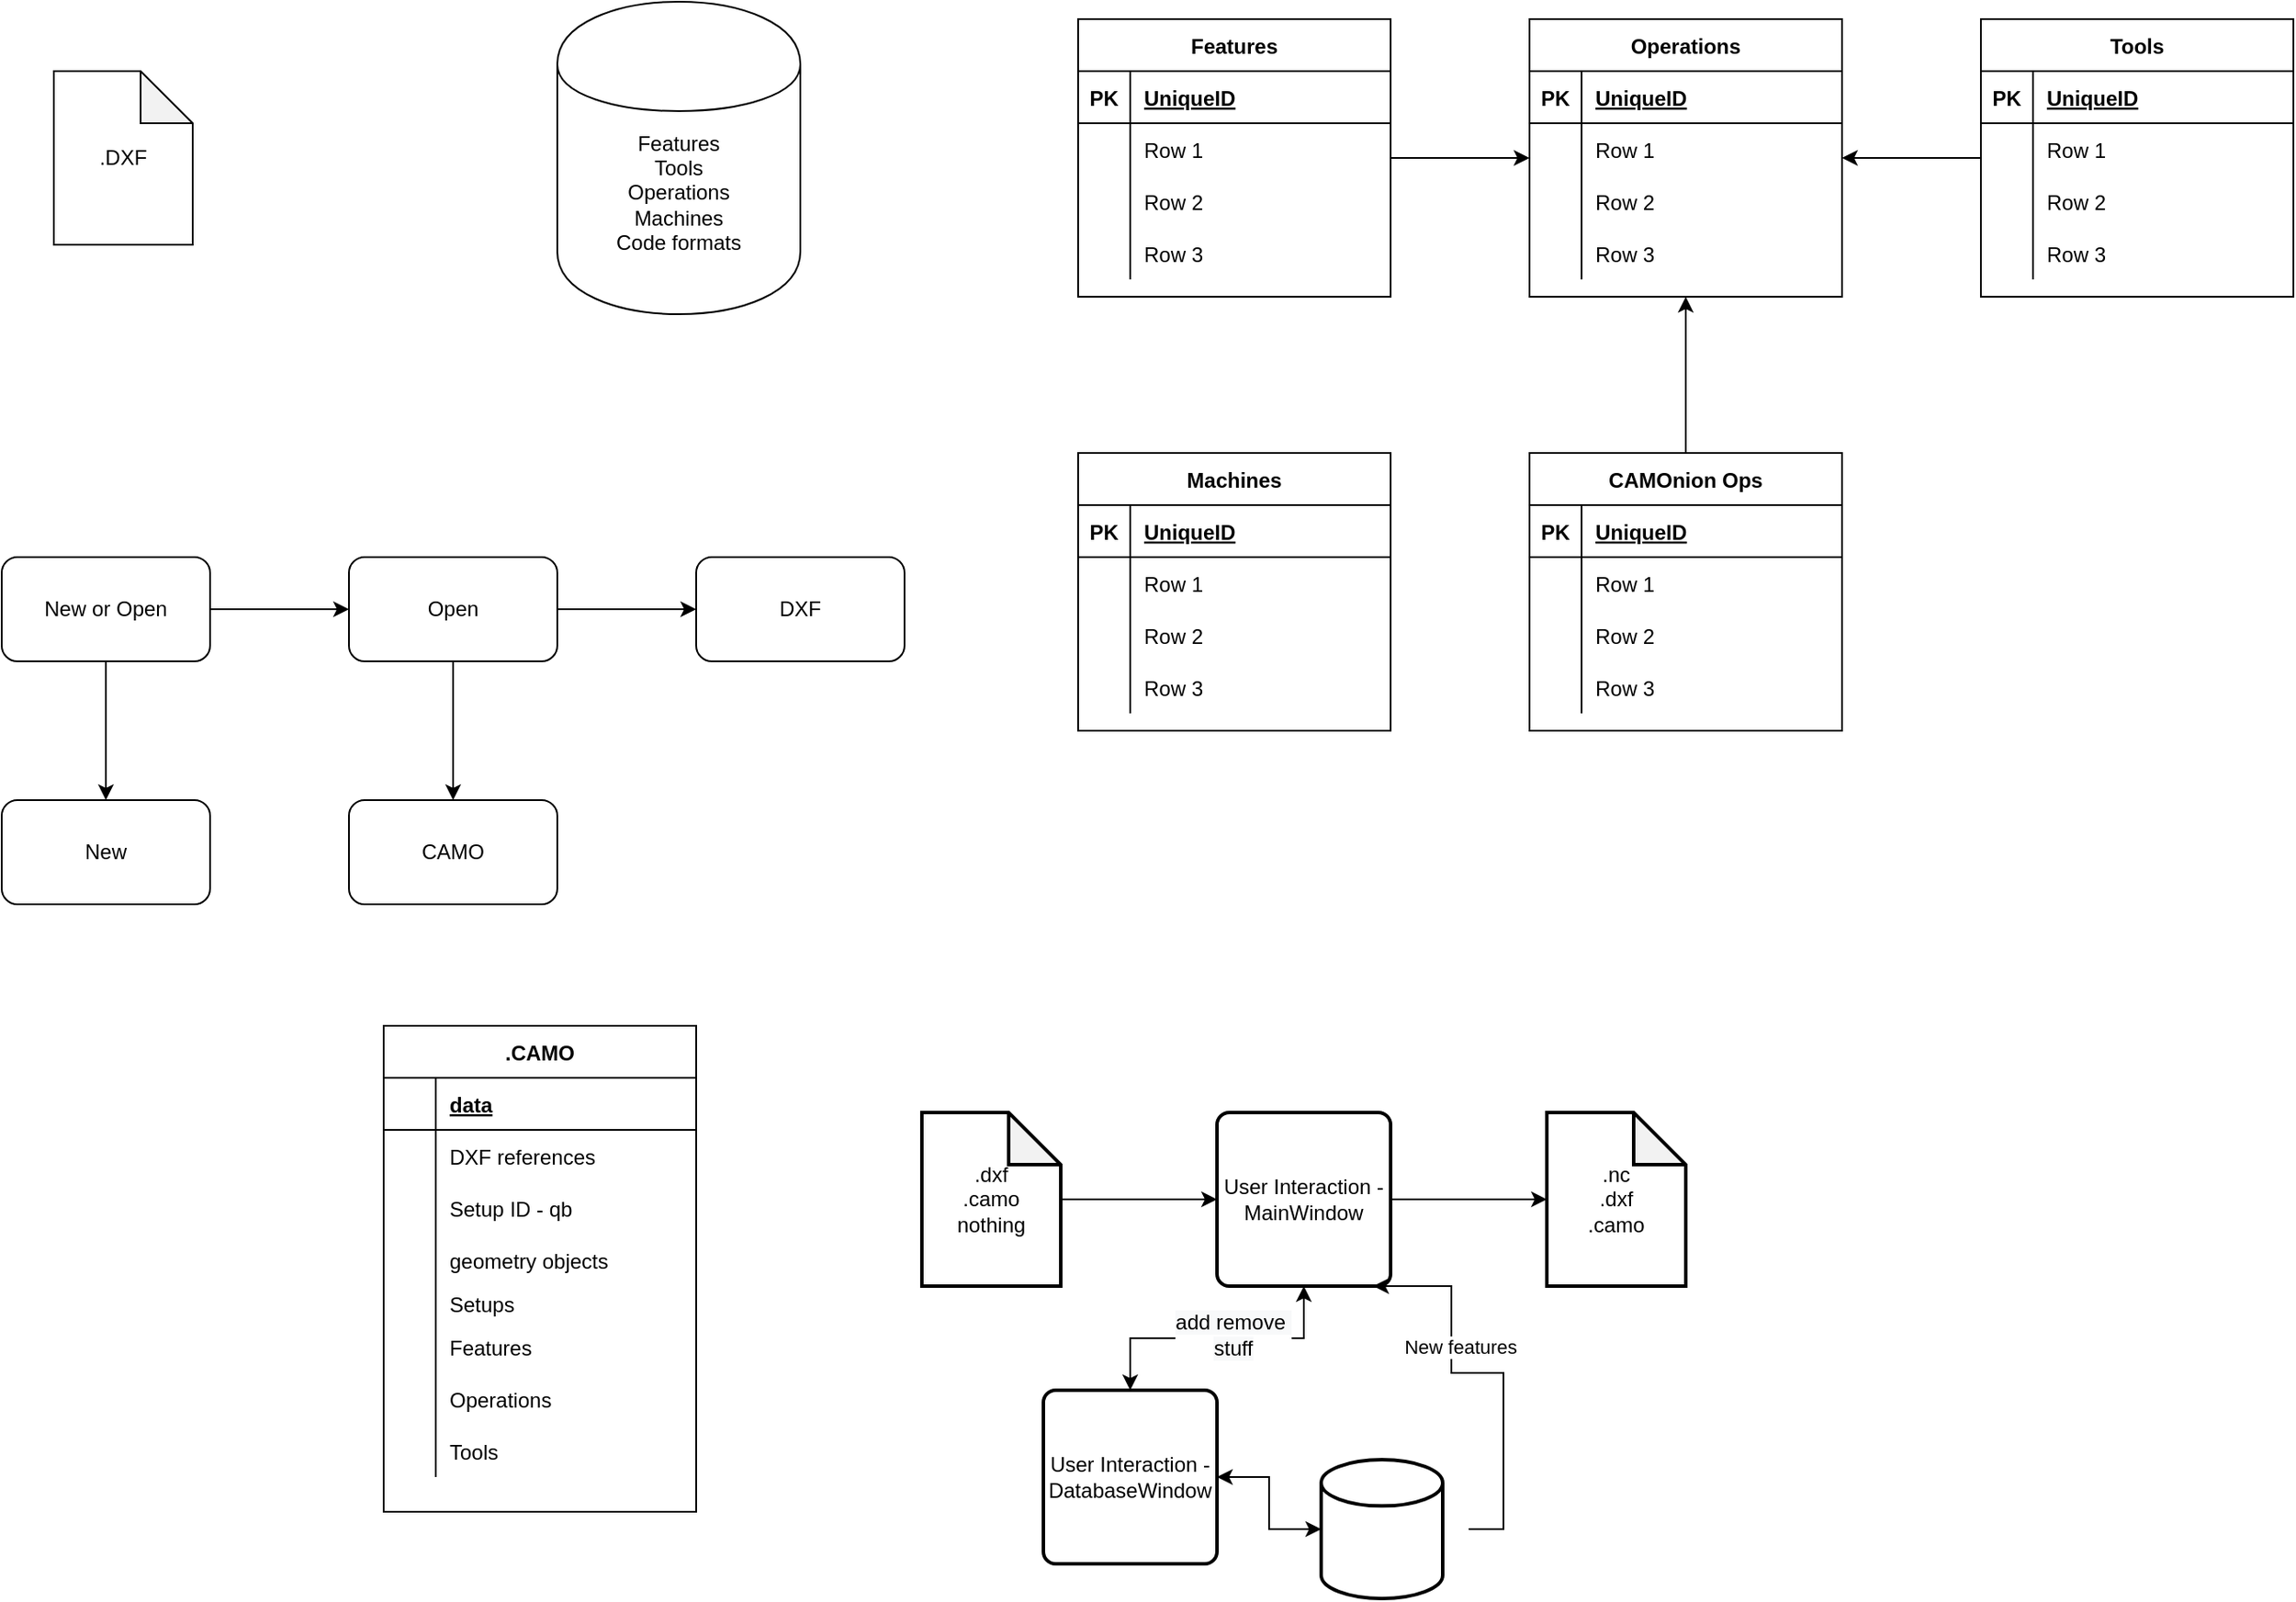 <mxfile version="13.5.3" type="github">
  <diagram id="aj_f1GH7QFkEqT03D7m2" name="Page-1">
    <mxGraphModel dx="1038" dy="547" grid="1" gridSize="10" guides="1" tooltips="1" connect="1" arrows="1" fold="1" page="1" pageScale="1" pageWidth="850" pageHeight="1100" math="0" shadow="0">
      <root>
        <mxCell id="0" />
        <mxCell id="1" parent="0" />
        <mxCell id="OILFMbqtPyrLf8jttxG1-1" value="Features&lt;br&gt;Tools&lt;br&gt;Operations&lt;br&gt;Machines&lt;br&gt;Code formats&lt;br&gt;" style="shape=cylinder;whiteSpace=wrap;html=1;boundedLbl=1;backgroundOutline=1;" parent="1" vertex="1">
          <mxGeometry x="410" y="150" width="140" height="180" as="geometry" />
        </mxCell>
        <mxCell id="OILFMbqtPyrLf8jttxG1-5" value=".DXF" style="shape=note;whiteSpace=wrap;html=1;backgroundOutline=1;darkOpacity=0.05;align=center;" parent="1" vertex="1">
          <mxGeometry x="120" y="190" width="80" height="100" as="geometry" />
        </mxCell>
        <mxCell id="OILFMbqtPyrLf8jttxG1-8" value="" style="edgeStyle=orthogonalEdgeStyle;rounded=0;orthogonalLoop=1;jettySize=auto;html=1;" parent="1" source="OILFMbqtPyrLf8jttxG1-6" target="OILFMbqtPyrLf8jttxG1-7" edge="1">
          <mxGeometry relative="1" as="geometry" />
        </mxCell>
        <mxCell id="OILFMbqtPyrLf8jttxG1-10" value="" style="edgeStyle=orthogonalEdgeStyle;rounded=0;orthogonalLoop=1;jettySize=auto;html=1;" parent="1" source="OILFMbqtPyrLf8jttxG1-6" target="OILFMbqtPyrLf8jttxG1-9" edge="1">
          <mxGeometry relative="1" as="geometry" />
        </mxCell>
        <mxCell id="OILFMbqtPyrLf8jttxG1-6" value="New or Open" style="rounded=1;whiteSpace=wrap;html=1;" parent="1" vertex="1">
          <mxGeometry x="90" y="470" width="120" height="60" as="geometry" />
        </mxCell>
        <mxCell id="OILFMbqtPyrLf8jttxG1-7" value="New" style="rounded=1;whiteSpace=wrap;html=1;" parent="1" vertex="1">
          <mxGeometry x="90" y="610" width="120" height="60" as="geometry" />
        </mxCell>
        <mxCell id="OILFMbqtPyrLf8jttxG1-12" value="" style="edgeStyle=orthogonalEdgeStyle;rounded=0;orthogonalLoop=1;jettySize=auto;html=1;" parent="1" source="OILFMbqtPyrLf8jttxG1-9" target="OILFMbqtPyrLf8jttxG1-11" edge="1">
          <mxGeometry relative="1" as="geometry" />
        </mxCell>
        <mxCell id="OILFMbqtPyrLf8jttxG1-14" value="" style="edgeStyle=orthogonalEdgeStyle;rounded=0;orthogonalLoop=1;jettySize=auto;html=1;" parent="1" source="OILFMbqtPyrLf8jttxG1-9" target="OILFMbqtPyrLf8jttxG1-13" edge="1">
          <mxGeometry relative="1" as="geometry" />
        </mxCell>
        <mxCell id="OILFMbqtPyrLf8jttxG1-9" value="Open" style="whiteSpace=wrap;html=1;rounded=1;" parent="1" vertex="1">
          <mxGeometry x="290" y="470" width="120" height="60" as="geometry" />
        </mxCell>
        <mxCell id="OILFMbqtPyrLf8jttxG1-11" value="DXF" style="whiteSpace=wrap;html=1;rounded=1;" parent="1" vertex="1">
          <mxGeometry x="490" y="470" width="120" height="60" as="geometry" />
        </mxCell>
        <mxCell id="OILFMbqtPyrLf8jttxG1-13" value="CAMO" style="whiteSpace=wrap;html=1;rounded=1;" parent="1" vertex="1">
          <mxGeometry x="290" y="610" width="120" height="60" as="geometry" />
        </mxCell>
        <mxCell id="OILFMbqtPyrLf8jttxG1-83" value="Tools" style="shape=table;startSize=30;container=1;collapsible=1;childLayout=tableLayout;fixedRows=1;rowLines=0;fontStyle=1;align=center;resizeLast=1;" parent="1" vertex="1">
          <mxGeometry x="1230" y="160" width="180" height="160" as="geometry" />
        </mxCell>
        <mxCell id="OILFMbqtPyrLf8jttxG1-84" value="" style="shape=partialRectangle;collapsible=0;dropTarget=0;pointerEvents=0;fillColor=none;top=0;left=0;bottom=1;right=0;points=[[0,0.5],[1,0.5]];portConstraint=eastwest;" parent="OILFMbqtPyrLf8jttxG1-83" vertex="1">
          <mxGeometry y="30" width="180" height="30" as="geometry" />
        </mxCell>
        <mxCell id="OILFMbqtPyrLf8jttxG1-85" value="PK" style="shape=partialRectangle;connectable=0;fillColor=none;top=0;left=0;bottom=0;right=0;fontStyle=1;overflow=hidden;" parent="OILFMbqtPyrLf8jttxG1-84" vertex="1">
          <mxGeometry width="30" height="30" as="geometry" />
        </mxCell>
        <mxCell id="OILFMbqtPyrLf8jttxG1-86" value="UniqueID" style="shape=partialRectangle;connectable=0;fillColor=none;top=0;left=0;bottom=0;right=0;align=left;spacingLeft=6;fontStyle=5;overflow=hidden;" parent="OILFMbqtPyrLf8jttxG1-84" vertex="1">
          <mxGeometry x="30" width="150" height="30" as="geometry" />
        </mxCell>
        <mxCell id="OILFMbqtPyrLf8jttxG1-87" value="" style="shape=partialRectangle;collapsible=0;dropTarget=0;pointerEvents=0;fillColor=none;top=0;left=0;bottom=0;right=0;points=[[0,0.5],[1,0.5]];portConstraint=eastwest;" parent="OILFMbqtPyrLf8jttxG1-83" vertex="1">
          <mxGeometry y="60" width="180" height="30" as="geometry" />
        </mxCell>
        <mxCell id="OILFMbqtPyrLf8jttxG1-88" value="" style="shape=partialRectangle;connectable=0;fillColor=none;top=0;left=0;bottom=0;right=0;editable=1;overflow=hidden;" parent="OILFMbqtPyrLf8jttxG1-87" vertex="1">
          <mxGeometry width="30" height="30" as="geometry" />
        </mxCell>
        <mxCell id="OILFMbqtPyrLf8jttxG1-89" value="Row 1" style="shape=partialRectangle;connectable=0;fillColor=none;top=0;left=0;bottom=0;right=0;align=left;spacingLeft=6;overflow=hidden;" parent="OILFMbqtPyrLf8jttxG1-87" vertex="1">
          <mxGeometry x="30" width="150" height="30" as="geometry" />
        </mxCell>
        <mxCell id="OILFMbqtPyrLf8jttxG1-90" value="" style="shape=partialRectangle;collapsible=0;dropTarget=0;pointerEvents=0;fillColor=none;top=0;left=0;bottom=0;right=0;points=[[0,0.5],[1,0.5]];portConstraint=eastwest;" parent="OILFMbqtPyrLf8jttxG1-83" vertex="1">
          <mxGeometry y="90" width="180" height="30" as="geometry" />
        </mxCell>
        <mxCell id="OILFMbqtPyrLf8jttxG1-91" value="" style="shape=partialRectangle;connectable=0;fillColor=none;top=0;left=0;bottom=0;right=0;editable=1;overflow=hidden;" parent="OILFMbqtPyrLf8jttxG1-90" vertex="1">
          <mxGeometry width="30" height="30" as="geometry" />
        </mxCell>
        <mxCell id="OILFMbqtPyrLf8jttxG1-92" value="Row 2" style="shape=partialRectangle;connectable=0;fillColor=none;top=0;left=0;bottom=0;right=0;align=left;spacingLeft=6;overflow=hidden;" parent="OILFMbqtPyrLf8jttxG1-90" vertex="1">
          <mxGeometry x="30" width="150" height="30" as="geometry" />
        </mxCell>
        <mxCell id="OILFMbqtPyrLf8jttxG1-93" value="" style="shape=partialRectangle;collapsible=0;dropTarget=0;pointerEvents=0;fillColor=none;top=0;left=0;bottom=0;right=0;points=[[0,0.5],[1,0.5]];portConstraint=eastwest;" parent="OILFMbqtPyrLf8jttxG1-83" vertex="1">
          <mxGeometry y="120" width="180" height="30" as="geometry" />
        </mxCell>
        <mxCell id="OILFMbqtPyrLf8jttxG1-94" value="" style="shape=partialRectangle;connectable=0;fillColor=none;top=0;left=0;bottom=0;right=0;editable=1;overflow=hidden;" parent="OILFMbqtPyrLf8jttxG1-93" vertex="1">
          <mxGeometry width="30" height="30" as="geometry" />
        </mxCell>
        <mxCell id="OILFMbqtPyrLf8jttxG1-95" value="Row 3" style="shape=partialRectangle;connectable=0;fillColor=none;top=0;left=0;bottom=0;right=0;align=left;spacingLeft=6;overflow=hidden;" parent="OILFMbqtPyrLf8jttxG1-93" vertex="1">
          <mxGeometry x="30" width="150" height="30" as="geometry" />
        </mxCell>
        <mxCell id="OILFMbqtPyrLf8jttxG1-20" value=".CAMO" style="shape=table;startSize=30;container=1;collapsible=1;childLayout=tableLayout;fixedRows=1;rowLines=0;fontStyle=1;align=center;resizeLast=1;" parent="1" vertex="1">
          <mxGeometry x="310" y="740" width="180" height="280" as="geometry" />
        </mxCell>
        <mxCell id="OILFMbqtPyrLf8jttxG1-21" value="" style="shape=partialRectangle;collapsible=0;dropTarget=0;pointerEvents=0;fillColor=none;top=0;left=0;bottom=1;right=0;points=[[0,0.5],[1,0.5]];portConstraint=eastwest;" parent="OILFMbqtPyrLf8jttxG1-20" vertex="1">
          <mxGeometry y="30" width="180" height="30" as="geometry" />
        </mxCell>
        <mxCell id="OILFMbqtPyrLf8jttxG1-22" value="" style="shape=partialRectangle;connectable=0;fillColor=none;top=0;left=0;bottom=0;right=0;fontStyle=1;overflow=hidden;" parent="OILFMbqtPyrLf8jttxG1-21" vertex="1">
          <mxGeometry width="30" height="30" as="geometry" />
        </mxCell>
        <mxCell id="OILFMbqtPyrLf8jttxG1-23" value="data" style="shape=partialRectangle;connectable=0;fillColor=none;top=0;left=0;bottom=0;right=0;align=left;spacingLeft=6;fontStyle=5;overflow=hidden;" parent="OILFMbqtPyrLf8jttxG1-21" vertex="1">
          <mxGeometry x="30" width="150" height="30" as="geometry" />
        </mxCell>
        <mxCell id="OILFMbqtPyrLf8jttxG1-27" value="" style="shape=partialRectangle;collapsible=0;dropTarget=0;pointerEvents=0;fillColor=none;top=0;left=0;bottom=0;right=0;points=[[0,0.5],[1,0.5]];portConstraint=eastwest;" parent="OILFMbqtPyrLf8jttxG1-20" vertex="1">
          <mxGeometry y="60" width="180" height="30" as="geometry" />
        </mxCell>
        <mxCell id="OILFMbqtPyrLf8jttxG1-28" value="" style="shape=partialRectangle;connectable=0;fillColor=none;top=0;left=0;bottom=0;right=0;editable=1;overflow=hidden;" parent="OILFMbqtPyrLf8jttxG1-27" vertex="1">
          <mxGeometry width="30" height="30" as="geometry" />
        </mxCell>
        <mxCell id="OILFMbqtPyrLf8jttxG1-29" value="DXF references" style="shape=partialRectangle;connectable=0;fillColor=none;top=0;left=0;bottom=0;right=0;align=left;spacingLeft=6;overflow=hidden;" parent="OILFMbqtPyrLf8jttxG1-27" vertex="1">
          <mxGeometry x="30" width="150" height="30" as="geometry" />
        </mxCell>
        <mxCell id="OILFMbqtPyrLf8jttxG1-44" value="" style="shape=partialRectangle;collapsible=0;dropTarget=0;pointerEvents=0;fillColor=none;top=0;left=0;bottom=0;right=0;points=[[0,0.5],[1,0.5]];portConstraint=eastwest;" parent="OILFMbqtPyrLf8jttxG1-20" vertex="1">
          <mxGeometry y="90" width="180" height="30" as="geometry" />
        </mxCell>
        <mxCell id="OILFMbqtPyrLf8jttxG1-45" value="" style="shape=partialRectangle;connectable=0;fillColor=none;top=0;left=0;bottom=0;right=0;editable=1;overflow=hidden;" parent="OILFMbqtPyrLf8jttxG1-44" vertex="1">
          <mxGeometry width="30" height="30" as="geometry" />
        </mxCell>
        <mxCell id="OILFMbqtPyrLf8jttxG1-46" value="Setup ID - qb" style="shape=partialRectangle;connectable=0;fillColor=none;top=0;left=0;bottom=0;right=0;align=left;spacingLeft=6;overflow=hidden;" parent="OILFMbqtPyrLf8jttxG1-44" vertex="1">
          <mxGeometry x="30" width="150" height="30" as="geometry" />
        </mxCell>
        <mxCell id="OILFMbqtPyrLf8jttxG1-30" value="" style="shape=partialRectangle;collapsible=0;dropTarget=0;pointerEvents=0;fillColor=none;top=0;left=0;bottom=0;right=0;points=[[0,0.5],[1,0.5]];portConstraint=eastwest;" parent="OILFMbqtPyrLf8jttxG1-20" vertex="1">
          <mxGeometry y="120" width="180" height="30" as="geometry" />
        </mxCell>
        <mxCell id="OILFMbqtPyrLf8jttxG1-31" value="" style="shape=partialRectangle;connectable=0;fillColor=none;top=0;left=0;bottom=0;right=0;editable=1;overflow=hidden;" parent="OILFMbqtPyrLf8jttxG1-30" vertex="1">
          <mxGeometry width="30" height="30" as="geometry" />
        </mxCell>
        <mxCell id="OILFMbqtPyrLf8jttxG1-32" value="geometry objects" style="shape=partialRectangle;connectable=0;fillColor=none;top=0;left=0;bottom=0;right=0;align=left;spacingLeft=6;overflow=hidden;" parent="OILFMbqtPyrLf8jttxG1-30" vertex="1">
          <mxGeometry x="30" width="150" height="30" as="geometry" />
        </mxCell>
        <mxCell id="OILFMbqtPyrLf8jttxG1-24" value="" style="shape=partialRectangle;collapsible=0;dropTarget=0;pointerEvents=0;fillColor=none;top=0;left=0;bottom=0;right=0;points=[[0,0.5],[1,0.5]];portConstraint=eastwest;" parent="OILFMbqtPyrLf8jttxG1-20" vertex="1">
          <mxGeometry y="150" width="180" height="20" as="geometry" />
        </mxCell>
        <mxCell id="OILFMbqtPyrLf8jttxG1-25" value="" style="shape=partialRectangle;connectable=0;fillColor=none;top=0;left=0;bottom=0;right=0;editable=1;overflow=hidden;" parent="OILFMbqtPyrLf8jttxG1-24" vertex="1">
          <mxGeometry width="30" height="20" as="geometry" />
        </mxCell>
        <mxCell id="OILFMbqtPyrLf8jttxG1-26" value="Setups" style="shape=partialRectangle;connectable=0;fillColor=none;top=0;left=0;bottom=0;right=0;align=left;spacingLeft=6;overflow=hidden;" parent="OILFMbqtPyrLf8jttxG1-24" vertex="1">
          <mxGeometry x="30" width="150" height="20" as="geometry" />
        </mxCell>
        <mxCell id="OILFMbqtPyrLf8jttxG1-35" value="" style="shape=partialRectangle;collapsible=0;dropTarget=0;pointerEvents=0;fillColor=none;top=0;left=0;bottom=0;right=0;points=[[0,0.5],[1,0.5]];portConstraint=eastwest;" parent="OILFMbqtPyrLf8jttxG1-20" vertex="1">
          <mxGeometry y="170" width="180" height="30" as="geometry" />
        </mxCell>
        <mxCell id="OILFMbqtPyrLf8jttxG1-36" value="" style="shape=partialRectangle;connectable=0;fillColor=none;top=0;left=0;bottom=0;right=0;editable=1;overflow=hidden;" parent="OILFMbqtPyrLf8jttxG1-35" vertex="1">
          <mxGeometry width="30" height="30" as="geometry" />
        </mxCell>
        <mxCell id="OILFMbqtPyrLf8jttxG1-37" value="Features" style="shape=partialRectangle;connectable=0;fillColor=none;top=0;left=0;bottom=0;right=0;align=left;spacingLeft=6;overflow=hidden;" parent="OILFMbqtPyrLf8jttxG1-35" vertex="1">
          <mxGeometry x="30" width="150" height="30" as="geometry" />
        </mxCell>
        <mxCell id="OILFMbqtPyrLf8jttxG1-38" value="" style="shape=partialRectangle;collapsible=0;dropTarget=0;pointerEvents=0;fillColor=none;top=0;left=0;bottom=0;right=0;points=[[0,0.5],[1,0.5]];portConstraint=eastwest;" parent="OILFMbqtPyrLf8jttxG1-20" vertex="1">
          <mxGeometry y="200" width="180" height="30" as="geometry" />
        </mxCell>
        <mxCell id="OILFMbqtPyrLf8jttxG1-39" value="" style="shape=partialRectangle;connectable=0;fillColor=none;top=0;left=0;bottom=0;right=0;editable=1;overflow=hidden;" parent="OILFMbqtPyrLf8jttxG1-38" vertex="1">
          <mxGeometry width="30" height="30" as="geometry" />
        </mxCell>
        <mxCell id="OILFMbqtPyrLf8jttxG1-40" value="Operations" style="shape=partialRectangle;connectable=0;fillColor=none;top=0;left=0;bottom=0;right=0;align=left;spacingLeft=6;overflow=hidden;" parent="OILFMbqtPyrLf8jttxG1-38" vertex="1">
          <mxGeometry x="30" width="150" height="30" as="geometry" />
        </mxCell>
        <mxCell id="OILFMbqtPyrLf8jttxG1-41" value="" style="shape=partialRectangle;collapsible=0;dropTarget=0;pointerEvents=0;fillColor=none;top=0;left=0;bottom=0;right=0;points=[[0,0.5],[1,0.5]];portConstraint=eastwest;" parent="OILFMbqtPyrLf8jttxG1-20" vertex="1">
          <mxGeometry y="230" width="180" height="30" as="geometry" />
        </mxCell>
        <mxCell id="OILFMbqtPyrLf8jttxG1-42" value="" style="shape=partialRectangle;connectable=0;fillColor=none;top=0;left=0;bottom=0;right=0;editable=1;overflow=hidden;" parent="OILFMbqtPyrLf8jttxG1-41" vertex="1">
          <mxGeometry width="30" height="30" as="geometry" />
        </mxCell>
        <mxCell id="OILFMbqtPyrLf8jttxG1-43" value="Tools" style="shape=partialRectangle;connectable=0;fillColor=none;top=0;left=0;bottom=0;right=0;align=left;spacingLeft=6;overflow=hidden;" parent="OILFMbqtPyrLf8jttxG1-41" vertex="1">
          <mxGeometry x="30" width="150" height="30" as="geometry" />
        </mxCell>
        <mxCell id="OILFMbqtPyrLf8jttxG1-79" value="" style="edgeStyle=orthogonalEdgeStyle;rounded=0;orthogonalLoop=1;jettySize=auto;html=1;" parent="1" source="OILFMbqtPyrLf8jttxG1-53" target="OILFMbqtPyrLf8jttxG1-66" edge="1">
          <mxGeometry relative="1" as="geometry" />
        </mxCell>
        <mxCell id="OILFMbqtPyrLf8jttxG1-53" value="Features" style="shape=table;startSize=30;container=1;collapsible=1;childLayout=tableLayout;fixedRows=1;rowLines=0;fontStyle=1;align=center;resizeLast=1;" parent="1" vertex="1">
          <mxGeometry x="710" y="160" width="180" height="160" as="geometry" />
        </mxCell>
        <mxCell id="OILFMbqtPyrLf8jttxG1-54" value="" style="shape=partialRectangle;collapsible=0;dropTarget=0;pointerEvents=0;fillColor=none;top=0;left=0;bottom=1;right=0;points=[[0,0.5],[1,0.5]];portConstraint=eastwest;" parent="OILFMbqtPyrLf8jttxG1-53" vertex="1">
          <mxGeometry y="30" width="180" height="30" as="geometry" />
        </mxCell>
        <mxCell id="OILFMbqtPyrLf8jttxG1-55" value="PK" style="shape=partialRectangle;connectable=0;fillColor=none;top=0;left=0;bottom=0;right=0;fontStyle=1;overflow=hidden;" parent="OILFMbqtPyrLf8jttxG1-54" vertex="1">
          <mxGeometry width="30" height="30" as="geometry" />
        </mxCell>
        <mxCell id="OILFMbqtPyrLf8jttxG1-56" value="UniqueID" style="shape=partialRectangle;connectable=0;fillColor=none;top=0;left=0;bottom=0;right=0;align=left;spacingLeft=6;fontStyle=5;overflow=hidden;" parent="OILFMbqtPyrLf8jttxG1-54" vertex="1">
          <mxGeometry x="30" width="150" height="30" as="geometry" />
        </mxCell>
        <mxCell id="OILFMbqtPyrLf8jttxG1-57" value="" style="shape=partialRectangle;collapsible=0;dropTarget=0;pointerEvents=0;fillColor=none;top=0;left=0;bottom=0;right=0;points=[[0,0.5],[1,0.5]];portConstraint=eastwest;" parent="OILFMbqtPyrLf8jttxG1-53" vertex="1">
          <mxGeometry y="60" width="180" height="30" as="geometry" />
        </mxCell>
        <mxCell id="OILFMbqtPyrLf8jttxG1-58" value="" style="shape=partialRectangle;connectable=0;fillColor=none;top=0;left=0;bottom=0;right=0;editable=1;overflow=hidden;" parent="OILFMbqtPyrLf8jttxG1-57" vertex="1">
          <mxGeometry width="30" height="30" as="geometry" />
        </mxCell>
        <mxCell id="OILFMbqtPyrLf8jttxG1-59" value="Row 1" style="shape=partialRectangle;connectable=0;fillColor=none;top=0;left=0;bottom=0;right=0;align=left;spacingLeft=6;overflow=hidden;" parent="OILFMbqtPyrLf8jttxG1-57" vertex="1">
          <mxGeometry x="30" width="150" height="30" as="geometry" />
        </mxCell>
        <mxCell id="OILFMbqtPyrLf8jttxG1-60" value="" style="shape=partialRectangle;collapsible=0;dropTarget=0;pointerEvents=0;fillColor=none;top=0;left=0;bottom=0;right=0;points=[[0,0.5],[1,0.5]];portConstraint=eastwest;" parent="OILFMbqtPyrLf8jttxG1-53" vertex="1">
          <mxGeometry y="90" width="180" height="30" as="geometry" />
        </mxCell>
        <mxCell id="OILFMbqtPyrLf8jttxG1-61" value="" style="shape=partialRectangle;connectable=0;fillColor=none;top=0;left=0;bottom=0;right=0;editable=1;overflow=hidden;" parent="OILFMbqtPyrLf8jttxG1-60" vertex="1">
          <mxGeometry width="30" height="30" as="geometry" />
        </mxCell>
        <mxCell id="OILFMbqtPyrLf8jttxG1-62" value="Row 2" style="shape=partialRectangle;connectable=0;fillColor=none;top=0;left=0;bottom=0;right=0;align=left;spacingLeft=6;overflow=hidden;" parent="OILFMbqtPyrLf8jttxG1-60" vertex="1">
          <mxGeometry x="30" width="150" height="30" as="geometry" />
        </mxCell>
        <mxCell id="OILFMbqtPyrLf8jttxG1-63" value="" style="shape=partialRectangle;collapsible=0;dropTarget=0;pointerEvents=0;fillColor=none;top=0;left=0;bottom=0;right=0;points=[[0,0.5],[1,0.5]];portConstraint=eastwest;" parent="OILFMbqtPyrLf8jttxG1-53" vertex="1">
          <mxGeometry y="120" width="180" height="30" as="geometry" />
        </mxCell>
        <mxCell id="OILFMbqtPyrLf8jttxG1-64" value="" style="shape=partialRectangle;connectable=0;fillColor=none;top=0;left=0;bottom=0;right=0;editable=1;overflow=hidden;" parent="OILFMbqtPyrLf8jttxG1-63" vertex="1">
          <mxGeometry width="30" height="30" as="geometry" />
        </mxCell>
        <mxCell id="OILFMbqtPyrLf8jttxG1-65" value="Row 3" style="shape=partialRectangle;connectable=0;fillColor=none;top=0;left=0;bottom=0;right=0;align=left;spacingLeft=6;overflow=hidden;" parent="OILFMbqtPyrLf8jttxG1-63" vertex="1">
          <mxGeometry x="30" width="150" height="30" as="geometry" />
        </mxCell>
        <mxCell id="OILFMbqtPyrLf8jttxG1-66" value="Operations" style="shape=table;startSize=30;container=1;collapsible=1;childLayout=tableLayout;fixedRows=1;rowLines=0;fontStyle=1;align=center;resizeLast=1;" parent="1" vertex="1">
          <mxGeometry x="970" y="160" width="180" height="160" as="geometry" />
        </mxCell>
        <mxCell id="OILFMbqtPyrLf8jttxG1-67" value="" style="shape=partialRectangle;collapsible=0;dropTarget=0;pointerEvents=0;fillColor=none;top=0;left=0;bottom=1;right=0;points=[[0,0.5],[1,0.5]];portConstraint=eastwest;" parent="OILFMbqtPyrLf8jttxG1-66" vertex="1">
          <mxGeometry y="30" width="180" height="30" as="geometry" />
        </mxCell>
        <mxCell id="OILFMbqtPyrLf8jttxG1-68" value="PK" style="shape=partialRectangle;connectable=0;fillColor=none;top=0;left=0;bottom=0;right=0;fontStyle=1;overflow=hidden;" parent="OILFMbqtPyrLf8jttxG1-67" vertex="1">
          <mxGeometry width="30" height="30" as="geometry" />
        </mxCell>
        <mxCell id="OILFMbqtPyrLf8jttxG1-69" value="UniqueID" style="shape=partialRectangle;connectable=0;fillColor=none;top=0;left=0;bottom=0;right=0;align=left;spacingLeft=6;fontStyle=5;overflow=hidden;" parent="OILFMbqtPyrLf8jttxG1-67" vertex="1">
          <mxGeometry x="30" width="150" height="30" as="geometry" />
        </mxCell>
        <mxCell id="OILFMbqtPyrLf8jttxG1-70" value="" style="shape=partialRectangle;collapsible=0;dropTarget=0;pointerEvents=0;fillColor=none;top=0;left=0;bottom=0;right=0;points=[[0,0.5],[1,0.5]];portConstraint=eastwest;" parent="OILFMbqtPyrLf8jttxG1-66" vertex="1">
          <mxGeometry y="60" width="180" height="30" as="geometry" />
        </mxCell>
        <mxCell id="OILFMbqtPyrLf8jttxG1-71" value="" style="shape=partialRectangle;connectable=0;fillColor=none;top=0;left=0;bottom=0;right=0;editable=1;overflow=hidden;" parent="OILFMbqtPyrLf8jttxG1-70" vertex="1">
          <mxGeometry width="30" height="30" as="geometry" />
        </mxCell>
        <mxCell id="OILFMbqtPyrLf8jttxG1-72" value="Row 1" style="shape=partialRectangle;connectable=0;fillColor=none;top=0;left=0;bottom=0;right=0;align=left;spacingLeft=6;overflow=hidden;" parent="OILFMbqtPyrLf8jttxG1-70" vertex="1">
          <mxGeometry x="30" width="150" height="30" as="geometry" />
        </mxCell>
        <mxCell id="OILFMbqtPyrLf8jttxG1-73" value="" style="shape=partialRectangle;collapsible=0;dropTarget=0;pointerEvents=0;fillColor=none;top=0;left=0;bottom=0;right=0;points=[[0,0.5],[1,0.5]];portConstraint=eastwest;" parent="OILFMbqtPyrLf8jttxG1-66" vertex="1">
          <mxGeometry y="90" width="180" height="30" as="geometry" />
        </mxCell>
        <mxCell id="OILFMbqtPyrLf8jttxG1-74" value="" style="shape=partialRectangle;connectable=0;fillColor=none;top=0;left=0;bottom=0;right=0;editable=1;overflow=hidden;" parent="OILFMbqtPyrLf8jttxG1-73" vertex="1">
          <mxGeometry width="30" height="30" as="geometry" />
        </mxCell>
        <mxCell id="OILFMbqtPyrLf8jttxG1-75" value="Row 2" style="shape=partialRectangle;connectable=0;fillColor=none;top=0;left=0;bottom=0;right=0;align=left;spacingLeft=6;overflow=hidden;" parent="OILFMbqtPyrLf8jttxG1-73" vertex="1">
          <mxGeometry x="30" width="150" height="30" as="geometry" />
        </mxCell>
        <mxCell id="OILFMbqtPyrLf8jttxG1-76" value="" style="shape=partialRectangle;collapsible=0;dropTarget=0;pointerEvents=0;fillColor=none;top=0;left=0;bottom=0;right=0;points=[[0,0.5],[1,0.5]];portConstraint=eastwest;" parent="OILFMbqtPyrLf8jttxG1-66" vertex="1">
          <mxGeometry y="120" width="180" height="30" as="geometry" />
        </mxCell>
        <mxCell id="OILFMbqtPyrLf8jttxG1-77" value="" style="shape=partialRectangle;connectable=0;fillColor=none;top=0;left=0;bottom=0;right=0;editable=1;overflow=hidden;" parent="OILFMbqtPyrLf8jttxG1-76" vertex="1">
          <mxGeometry width="30" height="30" as="geometry" />
        </mxCell>
        <mxCell id="OILFMbqtPyrLf8jttxG1-78" value="Row 3" style="shape=partialRectangle;connectable=0;fillColor=none;top=0;left=0;bottom=0;right=0;align=left;spacingLeft=6;overflow=hidden;" parent="OILFMbqtPyrLf8jttxG1-76" vertex="1">
          <mxGeometry x="30" width="150" height="30" as="geometry" />
        </mxCell>
        <mxCell id="OILFMbqtPyrLf8jttxG1-96" style="edgeStyle=orthogonalEdgeStyle;rounded=0;orthogonalLoop=1;jettySize=auto;html=1;" parent="1" target="OILFMbqtPyrLf8jttxG1-66" edge="1">
          <mxGeometry relative="1" as="geometry">
            <mxPoint x="1230" y="240" as="sourcePoint" />
            <Array as="points">
              <mxPoint x="1230" y="240" />
            </Array>
          </mxGeometry>
        </mxCell>
        <mxCell id="OILFMbqtPyrLf8jttxG1-110" style="edgeStyle=orthogonalEdgeStyle;rounded=0;orthogonalLoop=1;jettySize=auto;html=1;exitX=0.5;exitY=0;exitDx=0;exitDy=0;entryX=0.5;entryY=1;entryDx=0;entryDy=0;" parent="1" source="OILFMbqtPyrLf8jttxG1-97" target="OILFMbqtPyrLf8jttxG1-66" edge="1">
          <mxGeometry relative="1" as="geometry" />
        </mxCell>
        <mxCell id="OILFMbqtPyrLf8jttxG1-97" value="CAMOnion Ops" style="shape=table;startSize=30;container=1;collapsible=1;childLayout=tableLayout;fixedRows=1;rowLines=0;fontStyle=1;align=center;resizeLast=1;" parent="1" vertex="1">
          <mxGeometry x="970" y="410" width="180" height="160" as="geometry" />
        </mxCell>
        <mxCell id="OILFMbqtPyrLf8jttxG1-98" value="" style="shape=partialRectangle;collapsible=0;dropTarget=0;pointerEvents=0;fillColor=none;top=0;left=0;bottom=1;right=0;points=[[0,0.5],[1,0.5]];portConstraint=eastwest;" parent="OILFMbqtPyrLf8jttxG1-97" vertex="1">
          <mxGeometry y="30" width="180" height="30" as="geometry" />
        </mxCell>
        <mxCell id="OILFMbqtPyrLf8jttxG1-99" value="PK" style="shape=partialRectangle;connectable=0;fillColor=none;top=0;left=0;bottom=0;right=0;fontStyle=1;overflow=hidden;" parent="OILFMbqtPyrLf8jttxG1-98" vertex="1">
          <mxGeometry width="30" height="30" as="geometry" />
        </mxCell>
        <mxCell id="OILFMbqtPyrLf8jttxG1-100" value="UniqueID" style="shape=partialRectangle;connectable=0;fillColor=none;top=0;left=0;bottom=0;right=0;align=left;spacingLeft=6;fontStyle=5;overflow=hidden;" parent="OILFMbqtPyrLf8jttxG1-98" vertex="1">
          <mxGeometry x="30" width="150" height="30" as="geometry" />
        </mxCell>
        <mxCell id="OILFMbqtPyrLf8jttxG1-101" value="" style="shape=partialRectangle;collapsible=0;dropTarget=0;pointerEvents=0;fillColor=none;top=0;left=0;bottom=0;right=0;points=[[0,0.5],[1,0.5]];portConstraint=eastwest;" parent="OILFMbqtPyrLf8jttxG1-97" vertex="1">
          <mxGeometry y="60" width="180" height="30" as="geometry" />
        </mxCell>
        <mxCell id="OILFMbqtPyrLf8jttxG1-102" value="" style="shape=partialRectangle;connectable=0;fillColor=none;top=0;left=0;bottom=0;right=0;editable=1;overflow=hidden;" parent="OILFMbqtPyrLf8jttxG1-101" vertex="1">
          <mxGeometry width="30" height="30" as="geometry" />
        </mxCell>
        <mxCell id="OILFMbqtPyrLf8jttxG1-103" value="Row 1" style="shape=partialRectangle;connectable=0;fillColor=none;top=0;left=0;bottom=0;right=0;align=left;spacingLeft=6;overflow=hidden;" parent="OILFMbqtPyrLf8jttxG1-101" vertex="1">
          <mxGeometry x="30" width="150" height="30" as="geometry" />
        </mxCell>
        <mxCell id="OILFMbqtPyrLf8jttxG1-104" value="" style="shape=partialRectangle;collapsible=0;dropTarget=0;pointerEvents=0;fillColor=none;top=0;left=0;bottom=0;right=0;points=[[0,0.5],[1,0.5]];portConstraint=eastwest;" parent="OILFMbqtPyrLf8jttxG1-97" vertex="1">
          <mxGeometry y="90" width="180" height="30" as="geometry" />
        </mxCell>
        <mxCell id="OILFMbqtPyrLf8jttxG1-105" value="" style="shape=partialRectangle;connectable=0;fillColor=none;top=0;left=0;bottom=0;right=0;editable=1;overflow=hidden;" parent="OILFMbqtPyrLf8jttxG1-104" vertex="1">
          <mxGeometry width="30" height="30" as="geometry" />
        </mxCell>
        <mxCell id="OILFMbqtPyrLf8jttxG1-106" value="Row 2" style="shape=partialRectangle;connectable=0;fillColor=none;top=0;left=0;bottom=0;right=0;align=left;spacingLeft=6;overflow=hidden;" parent="OILFMbqtPyrLf8jttxG1-104" vertex="1">
          <mxGeometry x="30" width="150" height="30" as="geometry" />
        </mxCell>
        <mxCell id="OILFMbqtPyrLf8jttxG1-107" value="" style="shape=partialRectangle;collapsible=0;dropTarget=0;pointerEvents=0;fillColor=none;top=0;left=0;bottom=0;right=0;points=[[0,0.5],[1,0.5]];portConstraint=eastwest;" parent="OILFMbqtPyrLf8jttxG1-97" vertex="1">
          <mxGeometry y="120" width="180" height="30" as="geometry" />
        </mxCell>
        <mxCell id="OILFMbqtPyrLf8jttxG1-108" value="" style="shape=partialRectangle;connectable=0;fillColor=none;top=0;left=0;bottom=0;right=0;editable=1;overflow=hidden;" parent="OILFMbqtPyrLf8jttxG1-107" vertex="1">
          <mxGeometry width="30" height="30" as="geometry" />
        </mxCell>
        <mxCell id="OILFMbqtPyrLf8jttxG1-109" value="Row 3" style="shape=partialRectangle;connectable=0;fillColor=none;top=0;left=0;bottom=0;right=0;align=left;spacingLeft=6;overflow=hidden;" parent="OILFMbqtPyrLf8jttxG1-107" vertex="1">
          <mxGeometry x="30" width="150" height="30" as="geometry" />
        </mxCell>
        <mxCell id="OILFMbqtPyrLf8jttxG1-111" value="Machines" style="shape=table;startSize=30;container=1;collapsible=1;childLayout=tableLayout;fixedRows=1;rowLines=0;fontStyle=1;align=center;resizeLast=1;" parent="1" vertex="1">
          <mxGeometry x="710" y="410" width="180" height="160" as="geometry" />
        </mxCell>
        <mxCell id="OILFMbqtPyrLf8jttxG1-112" value="" style="shape=partialRectangle;collapsible=0;dropTarget=0;pointerEvents=0;fillColor=none;top=0;left=0;bottom=1;right=0;points=[[0,0.5],[1,0.5]];portConstraint=eastwest;" parent="OILFMbqtPyrLf8jttxG1-111" vertex="1">
          <mxGeometry y="30" width="180" height="30" as="geometry" />
        </mxCell>
        <mxCell id="OILFMbqtPyrLf8jttxG1-113" value="PK" style="shape=partialRectangle;connectable=0;fillColor=none;top=0;left=0;bottom=0;right=0;fontStyle=1;overflow=hidden;" parent="OILFMbqtPyrLf8jttxG1-112" vertex="1">
          <mxGeometry width="30" height="30" as="geometry" />
        </mxCell>
        <mxCell id="OILFMbqtPyrLf8jttxG1-114" value="UniqueID" style="shape=partialRectangle;connectable=0;fillColor=none;top=0;left=0;bottom=0;right=0;align=left;spacingLeft=6;fontStyle=5;overflow=hidden;" parent="OILFMbqtPyrLf8jttxG1-112" vertex="1">
          <mxGeometry x="30" width="150" height="30" as="geometry" />
        </mxCell>
        <mxCell id="OILFMbqtPyrLf8jttxG1-115" value="" style="shape=partialRectangle;collapsible=0;dropTarget=0;pointerEvents=0;fillColor=none;top=0;left=0;bottom=0;right=0;points=[[0,0.5],[1,0.5]];portConstraint=eastwest;" parent="OILFMbqtPyrLf8jttxG1-111" vertex="1">
          <mxGeometry y="60" width="180" height="30" as="geometry" />
        </mxCell>
        <mxCell id="OILFMbqtPyrLf8jttxG1-116" value="" style="shape=partialRectangle;connectable=0;fillColor=none;top=0;left=0;bottom=0;right=0;editable=1;overflow=hidden;" parent="OILFMbqtPyrLf8jttxG1-115" vertex="1">
          <mxGeometry width="30" height="30" as="geometry" />
        </mxCell>
        <mxCell id="OILFMbqtPyrLf8jttxG1-117" value="Row 1" style="shape=partialRectangle;connectable=0;fillColor=none;top=0;left=0;bottom=0;right=0;align=left;spacingLeft=6;overflow=hidden;" parent="OILFMbqtPyrLf8jttxG1-115" vertex="1">
          <mxGeometry x="30" width="150" height="30" as="geometry" />
        </mxCell>
        <mxCell id="OILFMbqtPyrLf8jttxG1-118" value="" style="shape=partialRectangle;collapsible=0;dropTarget=0;pointerEvents=0;fillColor=none;top=0;left=0;bottom=0;right=0;points=[[0,0.5],[1,0.5]];portConstraint=eastwest;" parent="OILFMbqtPyrLf8jttxG1-111" vertex="1">
          <mxGeometry y="90" width="180" height="30" as="geometry" />
        </mxCell>
        <mxCell id="OILFMbqtPyrLf8jttxG1-119" value="" style="shape=partialRectangle;connectable=0;fillColor=none;top=0;left=0;bottom=0;right=0;editable=1;overflow=hidden;" parent="OILFMbqtPyrLf8jttxG1-118" vertex="1">
          <mxGeometry width="30" height="30" as="geometry" />
        </mxCell>
        <mxCell id="OILFMbqtPyrLf8jttxG1-120" value="Row 2" style="shape=partialRectangle;connectable=0;fillColor=none;top=0;left=0;bottom=0;right=0;align=left;spacingLeft=6;overflow=hidden;" parent="OILFMbqtPyrLf8jttxG1-118" vertex="1">
          <mxGeometry x="30" width="150" height="30" as="geometry" />
        </mxCell>
        <mxCell id="OILFMbqtPyrLf8jttxG1-121" value="" style="shape=partialRectangle;collapsible=0;dropTarget=0;pointerEvents=0;fillColor=none;top=0;left=0;bottom=0;right=0;points=[[0,0.5],[1,0.5]];portConstraint=eastwest;" parent="OILFMbqtPyrLf8jttxG1-111" vertex="1">
          <mxGeometry y="120" width="180" height="30" as="geometry" />
        </mxCell>
        <mxCell id="OILFMbqtPyrLf8jttxG1-122" value="" style="shape=partialRectangle;connectable=0;fillColor=none;top=0;left=0;bottom=0;right=0;editable=1;overflow=hidden;" parent="OILFMbqtPyrLf8jttxG1-121" vertex="1">
          <mxGeometry width="30" height="30" as="geometry" />
        </mxCell>
        <mxCell id="OILFMbqtPyrLf8jttxG1-123" value="Row 3" style="shape=partialRectangle;connectable=0;fillColor=none;top=0;left=0;bottom=0;right=0;align=left;spacingLeft=6;overflow=hidden;" parent="OILFMbqtPyrLf8jttxG1-121" vertex="1">
          <mxGeometry x="30" width="150" height="30" as="geometry" />
        </mxCell>
        <mxCell id="8MSYcz6HSEbUFbN5NPv7-3" value="" style="edgeStyle=orthogonalEdgeStyle;rounded=0;orthogonalLoop=1;jettySize=auto;html=1;" edge="1" parent="1" source="8MSYcz6HSEbUFbN5NPv7-1" target="8MSYcz6HSEbUFbN5NPv7-2">
          <mxGeometry relative="1" as="geometry" />
        </mxCell>
        <mxCell id="8MSYcz6HSEbUFbN5NPv7-10" value="" style="edgeStyle=orthogonalEdgeStyle;rounded=0;orthogonalLoop=1;jettySize=auto;html=1;startArrow=classic;startFill=1;" edge="1" parent="1" source="8MSYcz6HSEbUFbN5NPv7-1" target="8MSYcz6HSEbUFbN5NPv7-9">
          <mxGeometry relative="1" as="geometry" />
        </mxCell>
        <mxCell id="8MSYcz6HSEbUFbN5NPv7-15" value="&lt;span style=&quot;font-size: 12px ; background-color: rgb(248 , 249 , 250)&quot;&gt;add remove&amp;nbsp;&lt;/span&gt;&lt;br style=&quot;font-size: 12px ; background-color: rgb(248 , 249 , 250)&quot;&gt;&lt;span style=&quot;font-size: 12px ; background-color: rgb(248 , 249 , 250)&quot;&gt;stuff&lt;/span&gt;" style="edgeLabel;html=1;align=center;verticalAlign=middle;resizable=0;points=[];" vertex="1" connectable="0" parent="8MSYcz6HSEbUFbN5NPv7-10">
          <mxGeometry x="-0.11" y="-2" relative="1" as="geometry">
            <mxPoint as="offset" />
          </mxGeometry>
        </mxCell>
        <mxCell id="8MSYcz6HSEbUFbN5NPv7-1" value="User Interaction - MainWindow" style="rounded=1;whiteSpace=wrap;html=1;absoluteArcSize=1;arcSize=14;strokeWidth=2;" vertex="1" parent="1">
          <mxGeometry x="790" y="790" width="100" height="100" as="geometry" />
        </mxCell>
        <mxCell id="8MSYcz6HSEbUFbN5NPv7-2" value=".nc&lt;br&gt;.dxf&lt;br&gt;.camo" style="shape=note;whiteSpace=wrap;html=1;backgroundOutline=1;darkOpacity=0.05;rounded=1;strokeWidth=2;arcSize=14;" vertex="1" parent="1">
          <mxGeometry x="980" y="790" width="80" height="100" as="geometry" />
        </mxCell>
        <mxCell id="8MSYcz6HSEbUFbN5NPv7-6" value="" style="edgeStyle=orthogonalEdgeStyle;rounded=0;orthogonalLoop=1;jettySize=auto;html=1;" edge="1" parent="1" source="8MSYcz6HSEbUFbN5NPv7-4" target="8MSYcz6HSEbUFbN5NPv7-1">
          <mxGeometry relative="1" as="geometry" />
        </mxCell>
        <mxCell id="8MSYcz6HSEbUFbN5NPv7-4" value=".dxf&lt;br&gt;.camo&lt;br&gt;nothing" style="shape=note;whiteSpace=wrap;html=1;backgroundOutline=1;darkOpacity=0.05;rounded=1;strokeWidth=2;arcSize=14;" vertex="1" parent="1">
          <mxGeometry x="620" y="790" width="80" height="100" as="geometry" />
        </mxCell>
        <mxCell id="8MSYcz6HSEbUFbN5NPv7-13" style="edgeStyle=orthogonalEdgeStyle;rounded=0;orthogonalLoop=1;jettySize=auto;html=1;exitX=1;exitY=0.5;exitDx=0;exitDy=0;exitPerimeter=0;entryX=0.75;entryY=1;entryDx=0;entryDy=0;startArrow=none;startFill=0;" edge="1" parent="1">
          <mxGeometry relative="1" as="geometry">
            <mxPoint x="935" y="1030" as="sourcePoint" />
            <mxPoint x="880" y="890" as="targetPoint" />
            <Array as="points">
              <mxPoint x="955" y="1030" />
              <mxPoint x="955" y="940" />
              <mxPoint x="925" y="940" />
              <mxPoint x="925" y="890" />
            </Array>
          </mxGeometry>
        </mxCell>
        <mxCell id="8MSYcz6HSEbUFbN5NPv7-14" value="New features" style="edgeLabel;html=1;align=center;verticalAlign=middle;resizable=0;points=[];" vertex="1" connectable="0" parent="8MSYcz6HSEbUFbN5NPv7-13">
          <mxGeometry x="-0.294" y="-2" relative="1" as="geometry">
            <mxPoint x="-27" y="-42" as="offset" />
          </mxGeometry>
        </mxCell>
        <mxCell id="8MSYcz6HSEbUFbN5NPv7-7" value="" style="strokeWidth=2;html=1;shape=mxgraph.flowchart.database;whiteSpace=wrap;" vertex="1" parent="1">
          <mxGeometry x="850" y="990" width="70" height="80" as="geometry" />
        </mxCell>
        <mxCell id="8MSYcz6HSEbUFbN5NPv7-11" value="" style="edgeStyle=orthogonalEdgeStyle;rounded=0;orthogonalLoop=1;jettySize=auto;html=1;startArrow=classic;startFill=1;" edge="1" parent="1" source="8MSYcz6HSEbUFbN5NPv7-9" target="8MSYcz6HSEbUFbN5NPv7-7">
          <mxGeometry relative="1" as="geometry" />
        </mxCell>
        <mxCell id="8MSYcz6HSEbUFbN5NPv7-9" value="User Interaction - DatabaseWindow" style="rounded=1;whiteSpace=wrap;html=1;absoluteArcSize=1;arcSize=14;strokeWidth=2;" vertex="1" parent="1">
          <mxGeometry x="690" y="950" width="100" height="100" as="geometry" />
        </mxCell>
      </root>
    </mxGraphModel>
  </diagram>
</mxfile>
